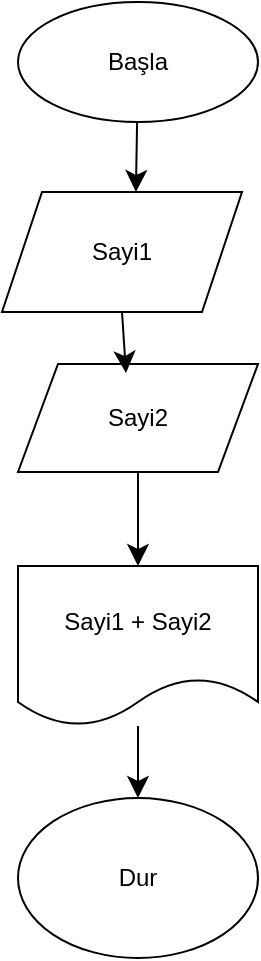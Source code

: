 <mxfile version="24.2.5" type="github" pages="3">
  <diagram name="Sayfa -1" id="vUJ9nCBQGhzhNoZCfMb4">
    <mxGraphModel dx="775" dy="514" grid="0" gridSize="10" guides="1" tooltips="1" connect="1" arrows="1" fold="1" page="0" pageScale="1" pageWidth="827" pageHeight="1169" math="0" shadow="0">
      <root>
        <mxCell id="0" />
        <mxCell id="1" parent="0" />
        <mxCell id="-2s89aMmhF4n5NBztHZT-1" value="Başla" style="ellipse;whiteSpace=wrap;html=1;" vertex="1" parent="1">
          <mxGeometry x="-175" y="160" width="120" height="60" as="geometry" />
        </mxCell>
        <mxCell id="-2s89aMmhF4n5NBztHZT-3" value="Sayi1" style="shape=parallelogram;perimeter=parallelogramPerimeter;whiteSpace=wrap;html=1;fixedSize=1;" vertex="1" parent="1">
          <mxGeometry x="-183" y="255" width="120" height="60" as="geometry" />
        </mxCell>
        <mxCell id="-2s89aMmhF4n5NBztHZT-10" style="edgeStyle=none;curved=1;rounded=0;orthogonalLoop=1;jettySize=auto;html=1;entryX=0.5;entryY=0;entryDx=0;entryDy=0;fontSize=12;startSize=8;endSize=8;" edge="1" parent="1" source="-2s89aMmhF4n5NBztHZT-4" target="-2s89aMmhF4n5NBztHZT-5">
          <mxGeometry relative="1" as="geometry" />
        </mxCell>
        <mxCell id="-2s89aMmhF4n5NBztHZT-4" value="Sayi2" style="shape=parallelogram;perimeter=parallelogramPerimeter;whiteSpace=wrap;html=1;fixedSize=1;" vertex="1" parent="1">
          <mxGeometry x="-175" y="341" width="120" height="54" as="geometry" />
        </mxCell>
        <mxCell id="-2s89aMmhF4n5NBztHZT-11" style="edgeStyle=none;curved=1;rounded=0;orthogonalLoop=1;jettySize=auto;html=1;fontSize=12;startSize=8;endSize=8;" edge="1" parent="1" source="-2s89aMmhF4n5NBztHZT-5" target="-2s89aMmhF4n5NBztHZT-6">
          <mxGeometry relative="1" as="geometry" />
        </mxCell>
        <mxCell id="-2s89aMmhF4n5NBztHZT-5" value="Sayi1 + Sayi2" style="shape=document;whiteSpace=wrap;html=1;boundedLbl=1;" vertex="1" parent="1">
          <mxGeometry x="-175" y="442" width="120" height="80" as="geometry" />
        </mxCell>
        <mxCell id="-2s89aMmhF4n5NBztHZT-6" value="Dur" style="ellipse;whiteSpace=wrap;html=1;" vertex="1" parent="1">
          <mxGeometry x="-175" y="558" width="120" height="80" as="geometry" />
        </mxCell>
        <mxCell id="-2s89aMmhF4n5NBztHZT-7" style="edgeStyle=none;curved=1;rounded=0;orthogonalLoop=1;jettySize=auto;html=1;entryX=0.558;entryY=0;entryDx=0;entryDy=0;entryPerimeter=0;fontSize=12;startSize=8;endSize=8;" edge="1" parent="1" source="-2s89aMmhF4n5NBztHZT-1" target="-2s89aMmhF4n5NBztHZT-3">
          <mxGeometry relative="1" as="geometry" />
        </mxCell>
        <mxCell id="-2s89aMmhF4n5NBztHZT-8" style="edgeStyle=none;curved=1;rounded=0;orthogonalLoop=1;jettySize=auto;html=1;exitX=0.5;exitY=1;exitDx=0;exitDy=0;entryX=0.45;entryY=0.083;entryDx=0;entryDy=0;entryPerimeter=0;fontSize=12;startSize=8;endSize=8;" edge="1" parent="1" source="-2s89aMmhF4n5NBztHZT-3" target="-2s89aMmhF4n5NBztHZT-4">
          <mxGeometry relative="1" as="geometry" />
        </mxCell>
      </root>
    </mxGraphModel>
  </diagram>
  <diagram id="gDmCSIjJhQQngW4qCnfd" name="Sayfa -2">
    <mxGraphModel dx="326" dy="447" grid="0" gridSize="10" guides="1" tooltips="1" connect="1" arrows="1" fold="1" page="0" pageScale="1" pageWidth="827" pageHeight="1169" math="0" shadow="0">
      <root>
        <mxCell id="0" />
        <mxCell id="1" parent="0" />
        <mxCell id="wBpFLPKRirjqJa-i3vHp-9" style="edgeStyle=none;curved=1;rounded=0;orthogonalLoop=1;jettySize=auto;html=1;entryX=0.5;entryY=0;entryDx=0;entryDy=0;fontSize=12;startSize=8;endSize=8;" edge="1" parent="1" source="wBpFLPKRirjqJa-i3vHp-1" target="wBpFLPKRirjqJa-i3vHp-5">
          <mxGeometry relative="1" as="geometry" />
        </mxCell>
        <mxCell id="wBpFLPKRirjqJa-i3vHp-1" value="Başla" style="ellipse;whiteSpace=wrap;html=1;" vertex="1" parent="1">
          <mxGeometry x="182" y="133" width="120" height="80" as="geometry" />
        </mxCell>
        <mxCell id="wBpFLPKRirjqJa-i3vHp-5" value="A sayisi" style="shape=parallelogram;perimeter=parallelogramPerimeter;whiteSpace=wrap;html=1;fixedSize=1;" vertex="1" parent="1">
          <mxGeometry x="182" y="235" width="120" height="60" as="geometry" />
        </mxCell>
        <mxCell id="wBpFLPKRirjqJa-i3vHp-11" style="edgeStyle=none;curved=1;rounded=0;orthogonalLoop=1;jettySize=auto;html=1;fontSize=12;startSize=8;endSize=8;" edge="1" parent="1" source="wBpFLPKRirjqJa-i3vHp-6" target="wBpFLPKRirjqJa-i3vHp-7">
          <mxGeometry relative="1" as="geometry" />
        </mxCell>
        <mxCell id="wBpFLPKRirjqJa-i3vHp-6" value="B sayisi" style="shape=parallelogram;perimeter=parallelogramPerimeter;whiteSpace=wrap;html=1;fixedSize=1;" vertex="1" parent="1">
          <mxGeometry x="165" y="325" width="120" height="60" as="geometry" />
        </mxCell>
        <mxCell id="wBpFLPKRirjqJa-i3vHp-12" style="edgeStyle=none;curved=1;rounded=0;orthogonalLoop=1;jettySize=auto;html=1;entryX=0.5;entryY=0;entryDx=0;entryDy=0;fontSize=12;startSize=8;endSize=8;" edge="1" parent="1" source="wBpFLPKRirjqJa-i3vHp-7" target="wBpFLPKRirjqJa-i3vHp-8">
          <mxGeometry relative="1" as="geometry" />
        </mxCell>
        <mxCell id="wBpFLPKRirjqJa-i3vHp-7" value="(A + B) / 2" style="shape=document;whiteSpace=wrap;html=1;boundedLbl=1;" vertex="1" parent="1">
          <mxGeometry x="158" y="415" width="120" height="80" as="geometry" />
        </mxCell>
        <mxCell id="wBpFLPKRirjqJa-i3vHp-8" value="Dur" style="ellipse;whiteSpace=wrap;html=1;" vertex="1" parent="1">
          <mxGeometry x="155" y="516" width="120" height="80" as="geometry" />
        </mxCell>
        <mxCell id="wBpFLPKRirjqJa-i3vHp-10" style="edgeStyle=none;curved=1;rounded=0;orthogonalLoop=1;jettySize=auto;html=1;entryX=0.611;entryY=0.017;entryDx=0;entryDy=0;entryPerimeter=0;fontSize=12;startSize=8;endSize=8;" edge="1" parent="1" source="wBpFLPKRirjqJa-i3vHp-5" target="wBpFLPKRirjqJa-i3vHp-6">
          <mxGeometry relative="1" as="geometry" />
        </mxCell>
        <mxCell id="wBpFLPKRirjqJa-i3vHp-22" style="edgeStyle=none;curved=1;rounded=0;orthogonalLoop=1;jettySize=auto;html=1;fontSize=12;startSize=8;endSize=8;" edge="1" parent="1" source="wBpFLPKRirjqJa-i3vHp-13" target="wBpFLPKRirjqJa-i3vHp-14">
          <mxGeometry relative="1" as="geometry" />
        </mxCell>
        <mxCell id="wBpFLPKRirjqJa-i3vHp-13" value="Başla" style="ellipse;whiteSpace=wrap;html=1;" vertex="1" parent="1">
          <mxGeometry x="493" y="341" width="120" height="80" as="geometry" />
        </mxCell>
        <mxCell id="wBpFLPKRirjqJa-i3vHp-23" style="edgeStyle=none;curved=1;rounded=0;orthogonalLoop=1;jettySize=auto;html=1;fontSize=12;startSize=8;endSize=8;" edge="1" parent="1" source="wBpFLPKRirjqJa-i3vHp-14" target="wBpFLPKRirjqJa-i3vHp-15">
          <mxGeometry relative="1" as="geometry" />
        </mxCell>
        <mxCell id="wBpFLPKRirjqJa-i3vHp-14" value="X" style="shape=parallelogram;perimeter=parallelogramPerimeter;whiteSpace=wrap;html=1;fixedSize=1;" vertex="1" parent="1">
          <mxGeometry x="493" y="439" width="120" height="60" as="geometry" />
        </mxCell>
        <mxCell id="wBpFLPKRirjqJa-i3vHp-24" style="edgeStyle=none;curved=1;rounded=0;orthogonalLoop=1;jettySize=auto;html=1;fontSize=12;startSize=8;endSize=8;" edge="1" parent="1" source="wBpFLPKRirjqJa-i3vHp-15" target="wBpFLPKRirjqJa-i3vHp-17">
          <mxGeometry relative="1" as="geometry" />
        </mxCell>
        <mxCell id="wBpFLPKRirjqJa-i3vHp-15" value="Y" style="shape=parallelogram;perimeter=parallelogramPerimeter;whiteSpace=wrap;html=1;fixedSize=1;" vertex="1" parent="1">
          <mxGeometry x="482" y="516" width="120" height="60" as="geometry" />
        </mxCell>
        <mxCell id="wBpFLPKRirjqJa-i3vHp-26" style="edgeStyle=none;curved=1;rounded=0;orthogonalLoop=1;jettySize=auto;html=1;fontSize=12;startSize=8;endSize=8;" edge="1" parent="1" source="wBpFLPKRirjqJa-i3vHp-28">
          <mxGeometry relative="1" as="geometry">
            <mxPoint x="669.652" y="667.5" as="targetPoint" />
            <Array as="points">
              <mxPoint x="642" y="668" />
            </Array>
          </mxGeometry>
        </mxCell>
        <mxCell id="wBpFLPKRirjqJa-i3vHp-32" style="edgeStyle=none;curved=1;rounded=0;orthogonalLoop=1;jettySize=auto;html=1;fontSize=12;startSize=8;endSize=8;" edge="1" parent="1" source="wBpFLPKRirjqJa-i3vHp-17" target="wBpFLPKRirjqJa-i3vHp-31">
          <mxGeometry relative="1" as="geometry" />
        </mxCell>
        <mxCell id="wBpFLPKRirjqJa-i3vHp-17" value="X &amp;gt; Y" style="rhombus;whiteSpace=wrap;html=1;" vertex="1" parent="1">
          <mxGeometry x="478" y="608" width="121" height="119" as="geometry" />
        </mxCell>
        <mxCell id="wBpFLPKRirjqJa-i3vHp-35" style="edgeStyle=none;curved=1;rounded=0;orthogonalLoop=1;jettySize=auto;html=1;entryX=0;entryY=0.5;entryDx=0;entryDy=0;fontSize=12;startSize=8;endSize=8;" edge="1" parent="1" source="wBpFLPKRirjqJa-i3vHp-18" target="wBpFLPKRirjqJa-i3vHp-21">
          <mxGeometry relative="1" as="geometry" />
        </mxCell>
        <mxCell id="wBpFLPKRirjqJa-i3vHp-18" value="S = X * Y" style="rounded=0;whiteSpace=wrap;html=1;" vertex="1" parent="1">
          <mxGeometry x="485" y="840" width="120" height="60" as="geometry" />
        </mxCell>
        <mxCell id="wBpFLPKRirjqJa-i3vHp-34" style="edgeStyle=none;curved=1;rounded=0;orthogonalLoop=1;jettySize=auto;html=1;exitX=0.5;exitY=1;exitDx=0;exitDy=0;entryX=0.5;entryY=0;entryDx=0;entryDy=0;fontSize=12;startSize=8;endSize=8;" edge="1" parent="1" source="wBpFLPKRirjqJa-i3vHp-19" target="wBpFLPKRirjqJa-i3vHp-21">
          <mxGeometry relative="1" as="geometry" />
        </mxCell>
        <mxCell id="wBpFLPKRirjqJa-i3vHp-19" value="S = X + Y" style="rounded=0;whiteSpace=wrap;html=1;" vertex="1" parent="1">
          <mxGeometry x="744" y="637.5" width="120" height="60" as="geometry" />
        </mxCell>
        <mxCell id="wBpFLPKRirjqJa-i3vHp-20" value="Dur" style="ellipse;whiteSpace=wrap;html=1;" vertex="1" parent="1">
          <mxGeometry x="740" y="990" width="120" height="80" as="geometry" />
        </mxCell>
        <mxCell id="wBpFLPKRirjqJa-i3vHp-21" value="S" style="shape=document;whiteSpace=wrap;html=1;boundedLbl=1;" vertex="1" parent="1">
          <mxGeometry x="744" y="830" width="120" height="80" as="geometry" />
        </mxCell>
        <mxCell id="wBpFLPKRirjqJa-i3vHp-25" style="edgeStyle=none;curved=1;rounded=0;orthogonalLoop=1;jettySize=auto;html=1;exitX=0.75;exitY=0;exitDx=0;exitDy=0;fontSize=12;startSize=8;endSize=8;" edge="1" parent="1" source="wBpFLPKRirjqJa-i3vHp-18" target="wBpFLPKRirjqJa-i3vHp-18">
          <mxGeometry relative="1" as="geometry" />
        </mxCell>
        <mxCell id="wBpFLPKRirjqJa-i3vHp-29" value="" style="edgeStyle=none;curved=1;rounded=0;orthogonalLoop=1;jettySize=auto;html=1;fontSize=12;startSize=8;endSize=8;" edge="1" parent="1" source="wBpFLPKRirjqJa-i3vHp-17" target="wBpFLPKRirjqJa-i3vHp-28">
          <mxGeometry relative="1" as="geometry">
            <mxPoint x="669.652" y="667.5" as="targetPoint" />
            <mxPoint x="599" y="668" as="sourcePoint" />
            <Array as="points" />
          </mxGeometry>
        </mxCell>
        <mxCell id="wBpFLPKRirjqJa-i3vHp-30" style="edgeStyle=none;curved=1;rounded=0;orthogonalLoop=1;jettySize=auto;html=1;fontSize=12;startSize=8;endSize=8;" edge="1" parent="1" source="wBpFLPKRirjqJa-i3vHp-28" target="wBpFLPKRirjqJa-i3vHp-19">
          <mxGeometry relative="1" as="geometry" />
        </mxCell>
        <mxCell id="wBpFLPKRirjqJa-i3vHp-28" value="Evet" style="rounded=0;whiteSpace=wrap;html=1;" vertex="1" parent="1">
          <mxGeometry x="644" y="658.5" width="46" height="18" as="geometry" />
        </mxCell>
        <mxCell id="wBpFLPKRirjqJa-i3vHp-31" value="Hayır" style="rounded=0;whiteSpace=wrap;html=1;" vertex="1" parent="1">
          <mxGeometry x="515.5" y="755" width="46" height="18" as="geometry" />
        </mxCell>
        <mxCell id="wBpFLPKRirjqJa-i3vHp-33" style="edgeStyle=none;curved=1;rounded=0;orthogonalLoop=1;jettySize=auto;html=1;exitX=0.5;exitY=1;exitDx=0;exitDy=0;entryX=0.455;entryY=-0.04;entryDx=0;entryDy=0;entryPerimeter=0;fontSize=12;startSize=8;endSize=8;" edge="1" parent="1" source="wBpFLPKRirjqJa-i3vHp-31" target="wBpFLPKRirjqJa-i3vHp-18">
          <mxGeometry relative="1" as="geometry" />
        </mxCell>
        <mxCell id="wBpFLPKRirjqJa-i3vHp-38" style="edgeStyle=none;curved=1;rounded=0;orthogonalLoop=1;jettySize=auto;html=1;entryX=0.551;entryY=0.016;entryDx=0;entryDy=0;entryPerimeter=0;fontSize=12;startSize=8;endSize=8;" edge="1" parent="1" source="wBpFLPKRirjqJa-i3vHp-21" target="wBpFLPKRirjqJa-i3vHp-20">
          <mxGeometry relative="1" as="geometry" />
        </mxCell>
      </root>
    </mxGraphModel>
  </diagram>
  <diagram id="e1fXMg4ZAs7O9uq0cenb" name="Sayfa -3">
    <mxGraphModel dx="1226" dy="521" grid="0" gridSize="10" guides="1" tooltips="1" connect="1" arrows="1" fold="1" page="0" pageScale="1" pageWidth="827" pageHeight="1169" math="0" shadow="0">
      <root>
        <mxCell id="0" />
        <mxCell id="1" parent="0" />
        <mxCell id="B4Fg3CITjANlQLvh0LOa-6" style="edgeStyle=none;curved=1;rounded=0;orthogonalLoop=1;jettySize=auto;html=1;exitX=0.5;exitY=1;exitDx=0;exitDy=0;entryX=0.5;entryY=0;entryDx=0;entryDy=0;fontSize=12;startSize=8;endSize=8;" edge="1" parent="1" source="B4Fg3CITjANlQLvh0LOa-1" target="B4Fg3CITjANlQLvh0LOa-2">
          <mxGeometry relative="1" as="geometry" />
        </mxCell>
        <mxCell id="B4Fg3CITjANlQLvh0LOa-1" value="Başla" style="ellipse;whiteSpace=wrap;html=1;" vertex="1" parent="1">
          <mxGeometry x="140" y="160" width="120" height="80" as="geometry" />
        </mxCell>
        <mxCell id="B4Fg3CITjANlQLvh0LOa-2" value="Sayi" style="shape=parallelogram;perimeter=parallelogramPerimeter;whiteSpace=wrap;html=1;fixedSize=1;" vertex="1" parent="1">
          <mxGeometry x="134" y="266" width="120" height="60" as="geometry" />
        </mxCell>
        <mxCell id="B4Fg3CITjANlQLvh0LOa-8" value="H" style="edgeStyle=none;curved=1;rounded=0;orthogonalLoop=1;jettySize=auto;html=1;entryX=1;entryY=0.5;entryDx=0;entryDy=0;fontSize=12;startSize=8;endSize=8;" edge="1" parent="1" source="B4Fg3CITjANlQLvh0LOa-3" target="B4Fg3CITjANlQLvh0LOa-4">
          <mxGeometry x="-0.061" y="-12" relative="1" as="geometry">
            <Array as="points">
              <mxPoint x="81" y="463" />
            </Array>
            <mxPoint y="-1" as="offset" />
          </mxGeometry>
        </mxCell>
        <mxCell id="B4Fg3CITjANlQLvh0LOa-9" value="E" style="edgeStyle=none;curved=1;rounded=0;orthogonalLoop=1;jettySize=auto;html=1;exitX=1;exitY=0.5;exitDx=0;exitDy=0;entryX=0;entryY=0.5;entryDx=0;entryDy=0;fontSize=12;startSize=8;endSize=8;" edge="1" parent="1" source="B4Fg3CITjANlQLvh0LOa-3" target="B4Fg3CITjANlQLvh0LOa-5">
          <mxGeometry x="-0.021" y="16" relative="1" as="geometry">
            <mxPoint as="offset" />
          </mxGeometry>
        </mxCell>
        <mxCell id="B4Fg3CITjANlQLvh0LOa-11" style="edgeStyle=none;curved=1;rounded=0;orthogonalLoop=1;jettySize=auto;html=1;entryX=0.5;entryY=0;entryDx=0;entryDy=0;fontSize=12;startSize=8;endSize=8;" edge="1" parent="1" source="B4Fg3CITjANlQLvh0LOa-3" target="B4Fg3CITjANlQLvh0LOa-10">
          <mxGeometry relative="1" as="geometry" />
        </mxCell>
        <mxCell id="B4Fg3CITjANlQLvh0LOa-3" value="Sayi &amp;gt; 0" style="rhombus;whiteSpace=wrap;html=1;" vertex="1" parent="1">
          <mxGeometry x="118" y="400" width="132" height="126" as="geometry" />
        </mxCell>
        <mxCell id="B4Fg3CITjANlQLvh0LOa-16" style="edgeStyle=none;curved=1;rounded=0;orthogonalLoop=1;jettySize=auto;html=1;entryX=0;entryY=0.5;entryDx=0;entryDy=0;fontSize=12;startSize=8;endSize=8;" edge="1" parent="1" source="B4Fg3CITjANlQLvh0LOa-4" target="B4Fg3CITjANlQLvh0LOa-10">
          <mxGeometry relative="1" as="geometry" />
        </mxCell>
        <mxCell id="B4Fg3CITjANlQLvh0LOa-4" value="Negatif Sayi" style="shape=document;whiteSpace=wrap;html=1;boundedLbl=1;" vertex="1" parent="1">
          <mxGeometry x="-127" y="425" width="120" height="80" as="geometry" />
        </mxCell>
        <mxCell id="B4Fg3CITjANlQLvh0LOa-17" style="edgeStyle=none;curved=1;rounded=0;orthogonalLoop=1;jettySize=auto;html=1;fontSize=12;startSize=8;endSize=8;" edge="1" parent="1" source="B4Fg3CITjANlQLvh0LOa-5">
          <mxGeometry relative="1" as="geometry">
            <mxPoint x="254" y="603" as="targetPoint" />
          </mxGeometry>
        </mxCell>
        <mxCell id="B4Fg3CITjANlQLvh0LOa-5" value="Pozitif Sayi" style="shape=document;whiteSpace=wrap;html=1;boundedLbl=1;" vertex="1" parent="1">
          <mxGeometry x="344" y="423" width="120" height="80" as="geometry" />
        </mxCell>
        <mxCell id="B4Fg3CITjANlQLvh0LOa-7" style="edgeStyle=none;curved=1;rounded=0;orthogonalLoop=1;jettySize=auto;html=1;exitX=0.5;exitY=1;exitDx=0;exitDy=0;entryX=0.561;entryY=0.008;entryDx=0;entryDy=0;entryPerimeter=0;fontSize=12;startSize=8;endSize=8;" edge="1" parent="1" source="B4Fg3CITjANlQLvh0LOa-2" target="B4Fg3CITjANlQLvh0LOa-3">
          <mxGeometry relative="1" as="geometry" />
        </mxCell>
        <mxCell id="B4Fg3CITjANlQLvh0LOa-10" value="Dur" style="ellipse;whiteSpace=wrap;html=1;" vertex="1" parent="1">
          <mxGeometry x="132" y="575" width="120" height="80" as="geometry" />
        </mxCell>
      </root>
    </mxGraphModel>
  </diagram>
</mxfile>
